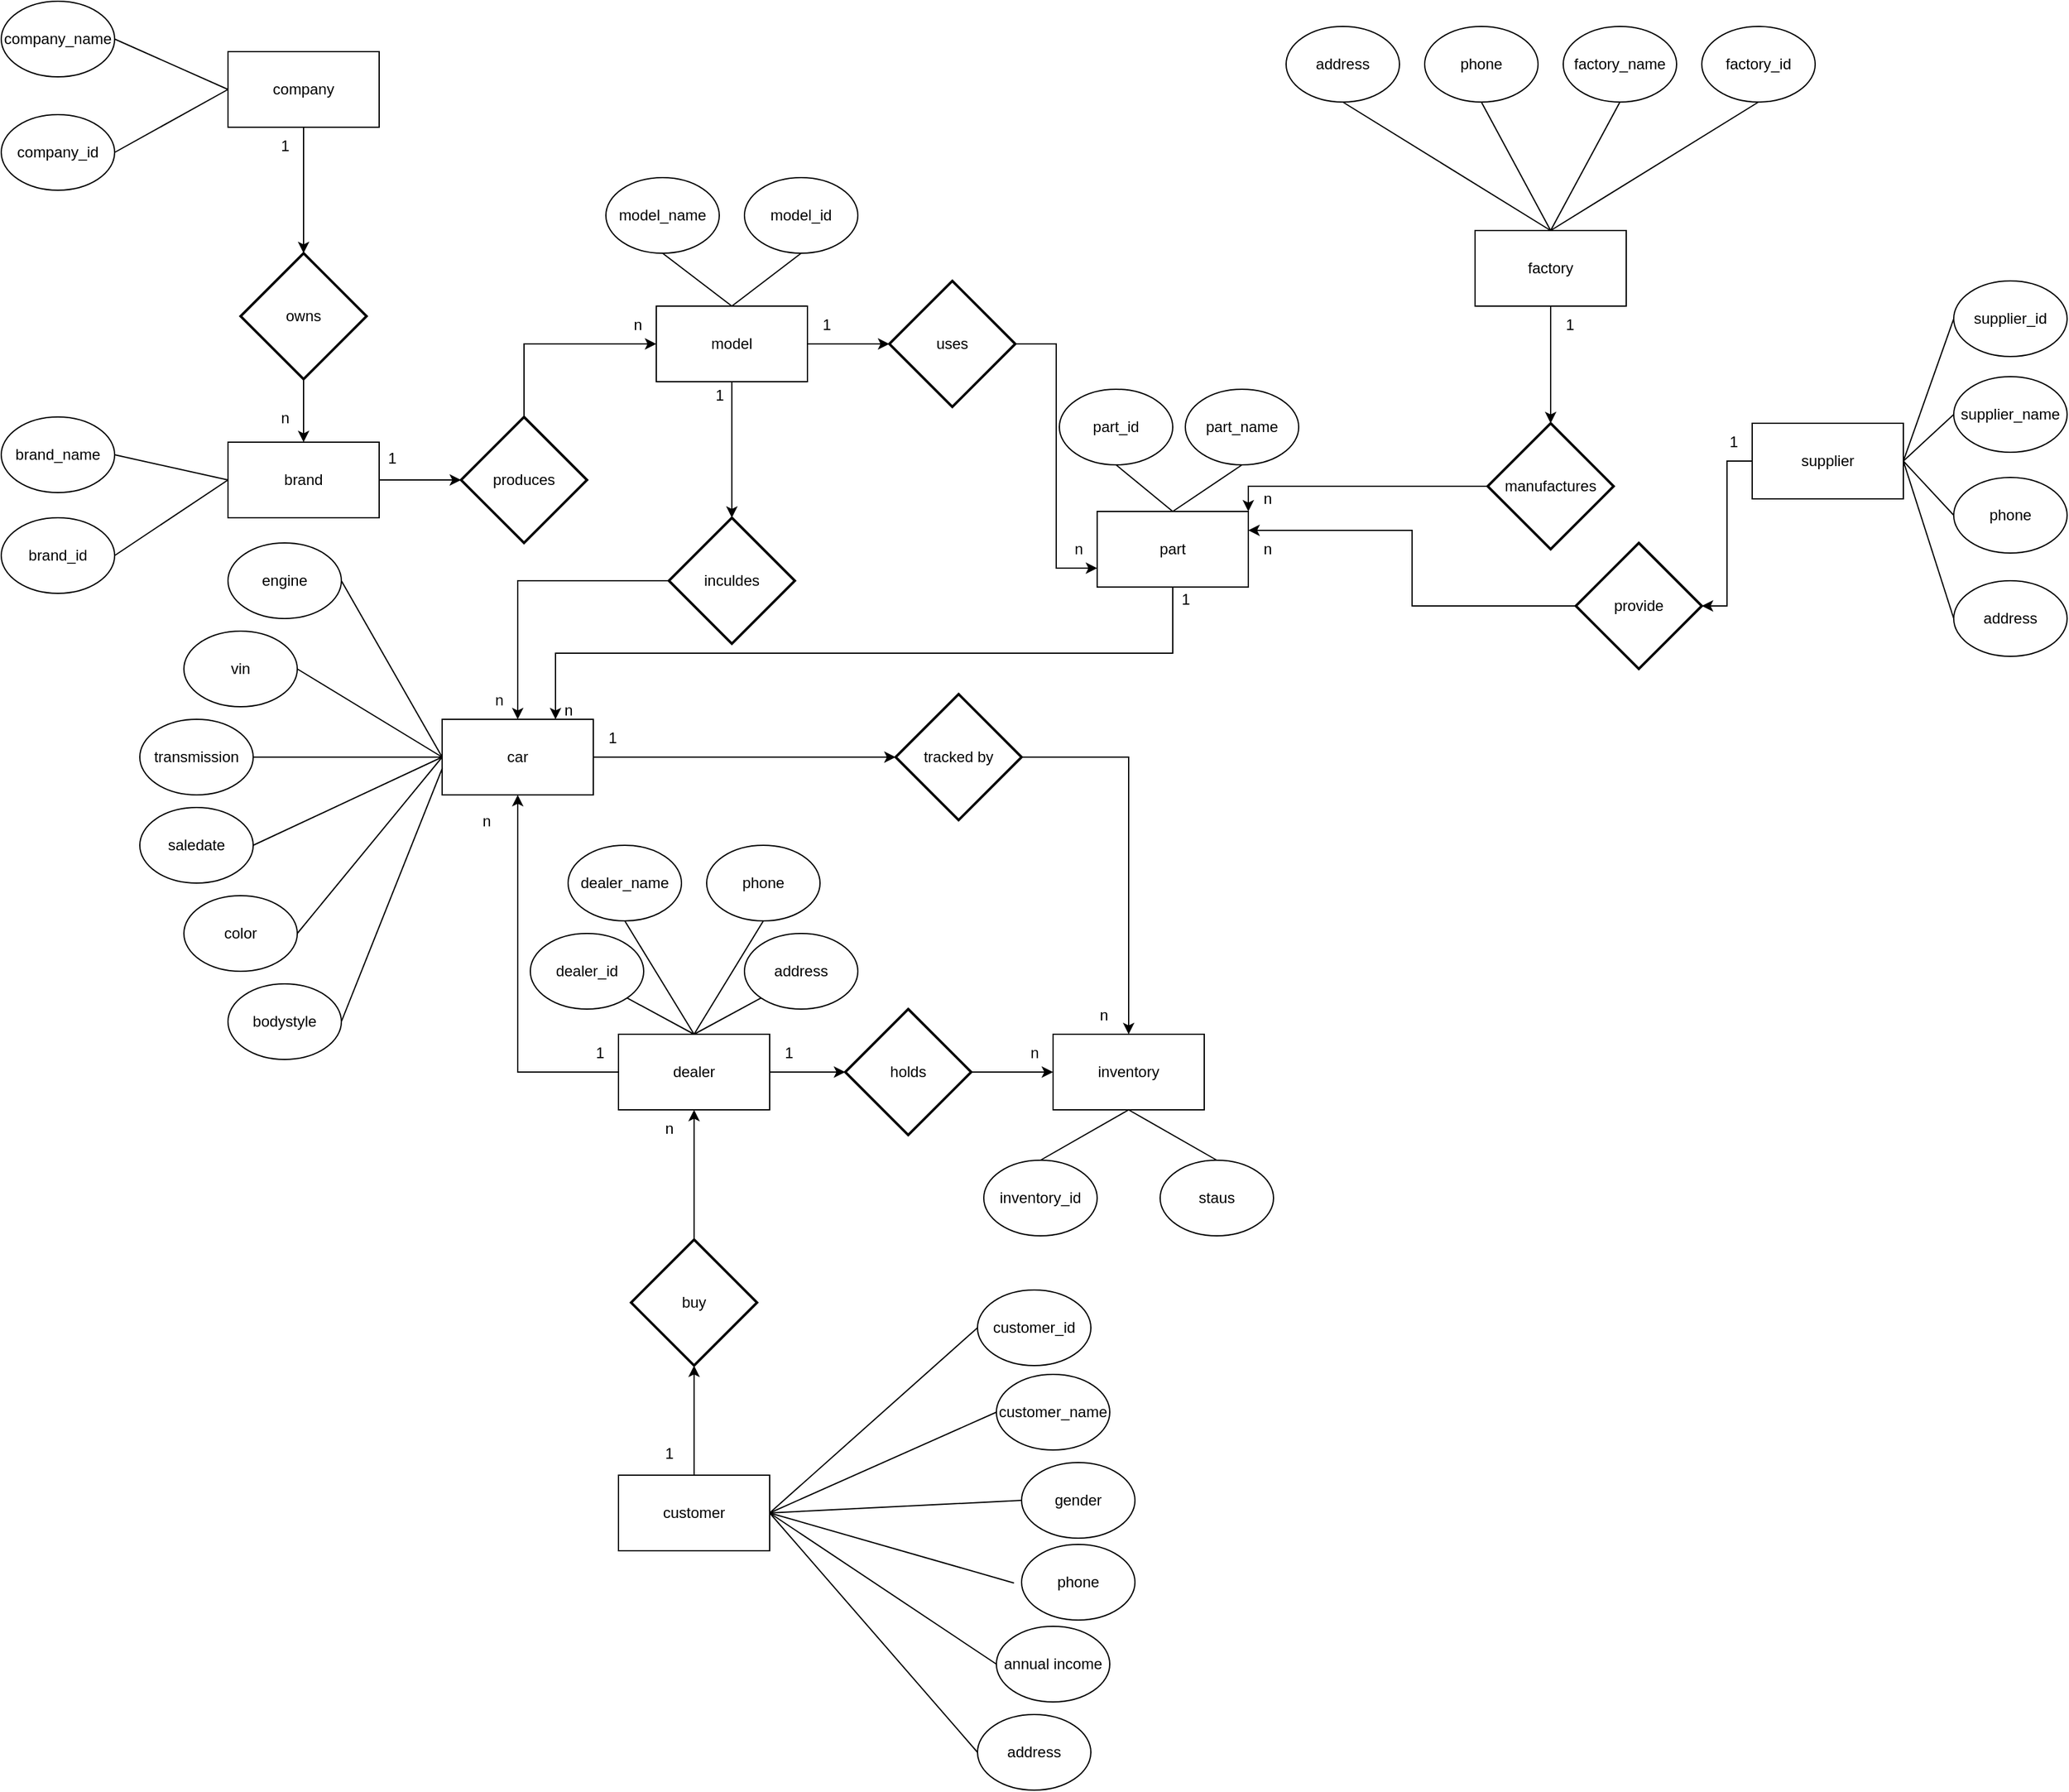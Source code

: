 <mxfile version="24.5.2" type="google">
  <diagram name="Page-1" id="b520641d-4fe3-3701-9064-5fc419738815">
    <mxGraphModel grid="1" page="1" gridSize="10" guides="1" tooltips="1" connect="1" arrows="1" fold="1" pageScale="1" pageWidth="1100" pageHeight="850" background="none" math="0" shadow="0">
      <root>
        <mxCell id="0" />
        <mxCell id="1" parent="0" />
        <mxCell id="oBsJd9AzB_OuQKjfFRD3-63" style="edgeStyle=orthogonalEdgeStyle;rounded=0;orthogonalLoop=1;jettySize=auto;html=1;entryX=0.5;entryY=0;entryDx=0;entryDy=0;entryPerimeter=0;" edge="1" parent="1" source="oBsJd9AzB_OuQKjfFRD3-1" target="7NJKCY6kIn2OiJFslvBq-1">
          <mxGeometry relative="1" as="geometry">
            <mxPoint x="-590" y="190" as="targetPoint" />
          </mxGeometry>
        </mxCell>
        <mxCell id="oBsJd9AzB_OuQKjfFRD3-1" value="company" style="rounded=0;whiteSpace=wrap;html=1;" vertex="1" parent="1">
          <mxGeometry x="-650" y="30" width="120" height="60" as="geometry" />
        </mxCell>
        <mxCell id="oBsJd9AzB_OuQKjfFRD3-2" value="company_id" style="ellipse;whiteSpace=wrap;html=1;" vertex="1" parent="1">
          <mxGeometry x="-830" y="80" width="90" height="60" as="geometry" />
        </mxCell>
        <mxCell id="oBsJd9AzB_OuQKjfFRD3-4" value="company_name" style="ellipse;whiteSpace=wrap;html=1;" vertex="1" parent="1">
          <mxGeometry x="-830" y="-10" width="90" height="60" as="geometry" />
        </mxCell>
        <mxCell id="oBsJd9AzB_OuQKjfFRD3-6" value="" style="endArrow=none;html=1;rounded=0;entryX=1;entryY=0.5;entryDx=0;entryDy=0;" edge="1" parent="1" target="oBsJd9AzB_OuQKjfFRD3-2">
          <mxGeometry width="50" height="50" relative="1" as="geometry">
            <mxPoint x="-650" y="60" as="sourcePoint" />
            <mxPoint x="-670" y="20" as="targetPoint" />
          </mxGeometry>
        </mxCell>
        <mxCell id="oBsJd9AzB_OuQKjfFRD3-7" value="" style="endArrow=none;html=1;rounded=0;entryX=1;entryY=0.5;entryDx=0;entryDy=0;exitX=0;exitY=0.5;exitDx=0;exitDy=0;" edge="1" parent="1" source="oBsJd9AzB_OuQKjfFRD3-1" target="oBsJd9AzB_OuQKjfFRD3-4">
          <mxGeometry width="50" height="50" relative="1" as="geometry">
            <mxPoint x="-458" y="110" as="sourcePoint" />
            <mxPoint x="-485" y="21" as="targetPoint" />
          </mxGeometry>
        </mxCell>
        <mxCell id="7NJKCY6kIn2OiJFslvBq-34" style="edgeStyle=orthogonalEdgeStyle;rounded=0;orthogonalLoop=1;jettySize=auto;html=1;exitX=1;exitY=0.5;exitDx=0;exitDy=0;entryX=0;entryY=0.5;entryDx=0;entryDy=0;entryPerimeter=0;" edge="1" parent="1" source="oBsJd9AzB_OuQKjfFRD3-9" target="7NJKCY6kIn2OiJFslvBq-35">
          <mxGeometry relative="1" as="geometry">
            <mxPoint x="50.0" y="750" as="targetPoint" />
          </mxGeometry>
        </mxCell>
        <mxCell id="oBsJd9AzB_OuQKjfFRD3-9" value="car" style="rounded=0;whiteSpace=wrap;html=1;direction=east;" vertex="1" parent="1">
          <mxGeometry x="-480" y="560" width="120" height="60" as="geometry" />
        </mxCell>
        <mxCell id="Tmyp8Nk4qEfkNhi8b8bb-10" style="edgeStyle=orthogonalEdgeStyle;rounded=0;orthogonalLoop=1;jettySize=auto;html=1;entryX=1;entryY=0.5;entryDx=0;entryDy=0;entryPerimeter=0;" edge="1" parent="1" source="oBsJd9AzB_OuQKjfFRD3-10" target="Tmyp8Nk4qEfkNhi8b8bb-17">
          <mxGeometry relative="1" as="geometry" />
        </mxCell>
        <mxCell id="oBsJd9AzB_OuQKjfFRD3-10" value="supplier" style="rounded=0;whiteSpace=wrap;html=1;" vertex="1" parent="1">
          <mxGeometry x="560" y="325" width="120" height="60" as="geometry" />
        </mxCell>
        <mxCell id="oBsJd9AzB_OuQKjfFRD3-12" value="inventory" style="rounded=0;whiteSpace=wrap;html=1;" vertex="1" parent="1">
          <mxGeometry x="5" y="810" width="120" height="60" as="geometry" />
        </mxCell>
        <mxCell id="oBsJd9AzB_OuQKjfFRD3-13" value="customer" style="rounded=0;whiteSpace=wrap;html=1;" vertex="1" parent="1">
          <mxGeometry x="-340" y="1160" width="120" height="60" as="geometry" />
        </mxCell>
        <mxCell id="oBsJd9AzB_OuQKjfFRD3-14" value="model" style="rounded=0;whiteSpace=wrap;html=1;" vertex="1" parent="1">
          <mxGeometry x="-310" y="232" width="120" height="60" as="geometry" />
        </mxCell>
        <mxCell id="Tmyp8Nk4qEfkNhi8b8bb-6" style="edgeStyle=orthogonalEdgeStyle;rounded=0;orthogonalLoop=1;jettySize=auto;html=1;exitX=0.5;exitY=1;exitDx=0;exitDy=0;entryX=0.5;entryY=0;entryDx=0;entryDy=0;entryPerimeter=0;" edge="1" parent="1" source="oBsJd9AzB_OuQKjfFRD3-15" target="Tmyp8Nk4qEfkNhi8b8bb-18">
          <mxGeometry relative="1" as="geometry">
            <mxPoint x="230" y="390" as="targetPoint" />
          </mxGeometry>
        </mxCell>
        <mxCell id="oBsJd9AzB_OuQKjfFRD3-15" value="factory" style="rounded=0;whiteSpace=wrap;html=1;" vertex="1" parent="1">
          <mxGeometry x="340" y="172" width="120" height="60" as="geometry" />
        </mxCell>
        <mxCell id="oBsJd9AzB_OuQKjfFRD3-94" style="edgeStyle=orthogonalEdgeStyle;rounded=0;orthogonalLoop=1;jettySize=auto;html=1;exitX=0.5;exitY=1;exitDx=0;exitDy=0;entryX=0.75;entryY=0;entryDx=0;entryDy=0;" edge="1" parent="1" source="oBsJd9AzB_OuQKjfFRD3-16" target="oBsJd9AzB_OuQKjfFRD3-9">
          <mxGeometry relative="1" as="geometry" />
        </mxCell>
        <mxCell id="oBsJd9AzB_OuQKjfFRD3-16" value="part" style="rounded=0;whiteSpace=wrap;html=1;" vertex="1" parent="1">
          <mxGeometry x="40" y="395" width="120" height="60" as="geometry" />
        </mxCell>
        <mxCell id="oBsJd9AzB_OuQKjfFRD3-89" style="edgeStyle=orthogonalEdgeStyle;rounded=0;orthogonalLoop=1;jettySize=auto;html=1;exitX=0;exitY=0.5;exitDx=0;exitDy=0;entryX=0.5;entryY=1;entryDx=0;entryDy=0;" edge="1" parent="1" source="oBsJd9AzB_OuQKjfFRD3-17" target="oBsJd9AzB_OuQKjfFRD3-9">
          <mxGeometry relative="1" as="geometry">
            <mxPoint x="-480" y="800" as="targetPoint" />
          </mxGeometry>
        </mxCell>
        <mxCell id="oBsJd9AzB_OuQKjfFRD3-17" value="dealer" style="rounded=0;whiteSpace=wrap;html=1;" vertex="1" parent="1">
          <mxGeometry x="-340" y="810" width="120" height="60" as="geometry" />
        </mxCell>
        <mxCell id="oBsJd9AzB_OuQKjfFRD3-66" style="edgeStyle=orthogonalEdgeStyle;rounded=0;orthogonalLoop=1;jettySize=auto;html=1;exitX=1;exitY=0.5;exitDx=0;exitDy=0;entryX=0;entryY=0.5;entryDx=0;entryDy=0;entryPerimeter=0;" edge="1" parent="1" source="oBsJd9AzB_OuQKjfFRD3-18" target="7NJKCY6kIn2OiJFslvBq-3">
          <mxGeometry relative="1" as="geometry" />
        </mxCell>
        <mxCell id="oBsJd9AzB_OuQKjfFRD3-18" value="brand" style="rounded=0;whiteSpace=wrap;html=1;" vertex="1" parent="1">
          <mxGeometry x="-650" y="340" width="120" height="60" as="geometry" />
        </mxCell>
        <mxCell id="oBsJd9AzB_OuQKjfFRD3-20" value="brand_name" style="ellipse;whiteSpace=wrap;html=1;" vertex="1" parent="1">
          <mxGeometry x="-830" y="320" width="90" height="60" as="geometry" />
        </mxCell>
        <mxCell id="oBsJd9AzB_OuQKjfFRD3-21" value="brand_id" style="ellipse;whiteSpace=wrap;html=1;" vertex="1" parent="1">
          <mxGeometry x="-830" y="400" width="90" height="60" as="geometry" />
        </mxCell>
        <mxCell id="oBsJd9AzB_OuQKjfFRD3-22" value="" style="endArrow=none;html=1;rounded=0;entryX=1;entryY=0.5;entryDx=0;entryDy=0;exitX=0;exitY=0.5;exitDx=0;exitDy=0;" edge="1" parent="1" source="oBsJd9AzB_OuQKjfFRD3-18" target="oBsJd9AzB_OuQKjfFRD3-21">
          <mxGeometry width="50" height="50" relative="1" as="geometry">
            <mxPoint x="-705.5" y="390" as="sourcePoint" />
            <mxPoint x="-705.5" y="340" as="targetPoint" />
          </mxGeometry>
        </mxCell>
        <mxCell id="oBsJd9AzB_OuQKjfFRD3-24" value="" style="endArrow=none;html=1;rounded=0;exitX=0;exitY=0.5;exitDx=0;exitDy=0;entryX=1;entryY=0.5;entryDx=0;entryDy=0;" edge="1" parent="1" source="oBsJd9AzB_OuQKjfFRD3-18" target="oBsJd9AzB_OuQKjfFRD3-20">
          <mxGeometry width="50" height="50" relative="1" as="geometry">
            <mxPoint x="-590.5" y="340" as="sourcePoint" />
            <mxPoint x="-570" y="300" as="targetPoint" />
          </mxGeometry>
        </mxCell>
        <mxCell id="oBsJd9AzB_OuQKjfFRD3-25" value="model_id" style="ellipse;whiteSpace=wrap;html=1;" vertex="1" parent="1">
          <mxGeometry x="-240" y="130" width="90" height="60" as="geometry" />
        </mxCell>
        <mxCell id="oBsJd9AzB_OuQKjfFRD3-26" value="model_name" style="ellipse;whiteSpace=wrap;html=1;" vertex="1" parent="1">
          <mxGeometry x="-350" y="130" width="90" height="60" as="geometry" />
        </mxCell>
        <mxCell id="oBsJd9AzB_OuQKjfFRD3-27" value="" style="endArrow=none;html=1;rounded=0;entryX=0.5;entryY=1;entryDx=0;entryDy=0;exitX=0.5;exitY=0;exitDx=0;exitDy=0;" edge="1" parent="1" source="oBsJd9AzB_OuQKjfFRD3-14" target="oBsJd9AzB_OuQKjfFRD3-25">
          <mxGeometry width="50" height="50" relative="1" as="geometry">
            <mxPoint x="-255" y="282" as="sourcePoint" />
            <mxPoint x="-310" y="212" as="targetPoint" />
          </mxGeometry>
        </mxCell>
        <mxCell id="oBsJd9AzB_OuQKjfFRD3-29" value="" style="endArrow=none;html=1;rounded=0;entryX=0.5;entryY=1;entryDx=0;entryDy=0;exitX=0.5;exitY=0;exitDx=0;exitDy=0;" edge="1" parent="1" source="oBsJd9AzB_OuQKjfFRD3-14" target="oBsJd9AzB_OuQKjfFRD3-26">
          <mxGeometry width="50" height="50" relative="1" as="geometry">
            <mxPoint x="-360" y="192" as="sourcePoint" />
            <mxPoint x="-415" y="122" as="targetPoint" />
          </mxGeometry>
        </mxCell>
        <mxCell id="oBsJd9AzB_OuQKjfFRD3-30" value="vin" style="ellipse;whiteSpace=wrap;html=1;" vertex="1" parent="1">
          <mxGeometry x="-685" y="490" width="90" height="60" as="geometry" />
        </mxCell>
        <mxCell id="oBsJd9AzB_OuQKjfFRD3-31" value="color" style="ellipse;whiteSpace=wrap;html=1;" vertex="1" parent="1">
          <mxGeometry x="-685" y="700" width="90" height="60" as="geometry" />
        </mxCell>
        <mxCell id="oBsJd9AzB_OuQKjfFRD3-32" value="transmission" style="ellipse;whiteSpace=wrap;html=1;" vertex="1" parent="1">
          <mxGeometry x="-720" y="560" width="90" height="60" as="geometry" />
        </mxCell>
        <mxCell id="oBsJd9AzB_OuQKjfFRD3-33" value="engine" style="ellipse;whiteSpace=wrap;html=1;" vertex="1" parent="1">
          <mxGeometry x="-650" y="420" width="90" height="60" as="geometry" />
        </mxCell>
        <mxCell id="oBsJd9AzB_OuQKjfFRD3-34" value="bodystyle" style="ellipse;whiteSpace=wrap;html=1;" vertex="1" parent="1">
          <mxGeometry x="-650" y="770" width="90" height="60" as="geometry" />
        </mxCell>
        <mxCell id="oBsJd9AzB_OuQKjfFRD3-36" value="saledate" style="ellipse;whiteSpace=wrap;html=1;" vertex="1" parent="1">
          <mxGeometry x="-720" y="630" width="90" height="60" as="geometry" />
        </mxCell>
        <mxCell id="oBsJd9AzB_OuQKjfFRD3-37" value="dealer_name" style="ellipse;whiteSpace=wrap;html=1;" vertex="1" parent="1">
          <mxGeometry x="-380" y="660" width="90" height="60" as="geometry" />
        </mxCell>
        <mxCell id="oBsJd9AzB_OuQKjfFRD3-38" value="dealer_id" style="ellipse;whiteSpace=wrap;html=1;" vertex="1" parent="1">
          <mxGeometry x="-410" y="730" width="90" height="60" as="geometry" />
        </mxCell>
        <mxCell id="oBsJd9AzB_OuQKjfFRD3-39" value="address" style="ellipse;whiteSpace=wrap;html=1;" vertex="1" parent="1">
          <mxGeometry x="-240" y="730" width="90" height="60" as="geometry" />
        </mxCell>
        <mxCell id="oBsJd9AzB_OuQKjfFRD3-40" value="phone" style="ellipse;whiteSpace=wrap;html=1;" vertex="1" parent="1">
          <mxGeometry x="-270" y="660" width="90" height="60" as="geometry" />
        </mxCell>
        <mxCell id="oBsJd9AzB_OuQKjfFRD3-41" value="customer_name" style="ellipse;whiteSpace=wrap;html=1;" vertex="1" parent="1">
          <mxGeometry x="-40" y="1080" width="90" height="60" as="geometry" />
        </mxCell>
        <mxCell id="oBsJd9AzB_OuQKjfFRD3-42" value="&lt;span style=&quot;text-align: left;&quot;&gt;annual income&lt;/span&gt;" style="ellipse;whiteSpace=wrap;html=1;" vertex="1" parent="1">
          <mxGeometry x="-40" y="1280" width="90" height="60" as="geometry" />
        </mxCell>
        <mxCell id="oBsJd9AzB_OuQKjfFRD3-43" value="customer_id" style="ellipse;whiteSpace=wrap;html=1;" vertex="1" parent="1">
          <mxGeometry x="-55" y="1013" width="90" height="60" as="geometry" />
        </mxCell>
        <mxCell id="oBsJd9AzB_OuQKjfFRD3-46" value="gender" style="ellipse;whiteSpace=wrap;html=1;" vertex="1" parent="1">
          <mxGeometry x="-20" y="1150" width="90" height="60" as="geometry" />
        </mxCell>
        <mxCell id="oBsJd9AzB_OuQKjfFRD3-47" value="address" style="ellipse;whiteSpace=wrap;html=1;" vertex="1" parent="1">
          <mxGeometry x="-55" y="1350" width="90" height="60" as="geometry" />
        </mxCell>
        <mxCell id="oBsJd9AzB_OuQKjfFRD3-48" value="phone" style="ellipse;whiteSpace=wrap;html=1;" vertex="1" parent="1">
          <mxGeometry x="-20" y="1215" width="90" height="60" as="geometry" />
        </mxCell>
        <mxCell id="oBsJd9AzB_OuQKjfFRD3-50" value="supplier_id" style="ellipse;whiteSpace=wrap;html=1;" vertex="1" parent="1">
          <mxGeometry x="720" y="212" width="90" height="60" as="geometry" />
        </mxCell>
        <mxCell id="oBsJd9AzB_OuQKjfFRD3-51" value="supplier_name" style="ellipse;whiteSpace=wrap;html=1;" vertex="1" parent="1">
          <mxGeometry x="720" y="288" width="90" height="60" as="geometry" />
        </mxCell>
        <mxCell id="oBsJd9AzB_OuQKjfFRD3-52" value="address" style="ellipse;whiteSpace=wrap;html=1;" vertex="1" parent="1">
          <mxGeometry x="720" y="450" width="90" height="60" as="geometry" />
        </mxCell>
        <mxCell id="oBsJd9AzB_OuQKjfFRD3-53" value="phone" style="ellipse;whiteSpace=wrap;html=1;" vertex="1" parent="1">
          <mxGeometry x="720" y="368" width="90" height="60" as="geometry" />
        </mxCell>
        <mxCell id="oBsJd9AzB_OuQKjfFRD3-54" value="part_id" style="ellipse;whiteSpace=wrap;html=1;" vertex="1" parent="1">
          <mxGeometry x="10" y="298" width="90" height="60" as="geometry" />
        </mxCell>
        <mxCell id="oBsJd9AzB_OuQKjfFRD3-55" value="part_name" style="ellipse;whiteSpace=wrap;html=1;" vertex="1" parent="1">
          <mxGeometry x="110" y="298" width="90" height="60" as="geometry" />
        </mxCell>
        <mxCell id="oBsJd9AzB_OuQKjfFRD3-56" value="factory_id" style="ellipse;whiteSpace=wrap;html=1;" vertex="1" parent="1">
          <mxGeometry x="520" y="10" width="90" height="60" as="geometry" />
        </mxCell>
        <mxCell id="oBsJd9AzB_OuQKjfFRD3-57" value="factory_name" style="ellipse;whiteSpace=wrap;html=1;" vertex="1" parent="1">
          <mxGeometry x="410" y="10" width="90" height="60" as="geometry" />
        </mxCell>
        <mxCell id="oBsJd9AzB_OuQKjfFRD3-58" value="address" style="ellipse;whiteSpace=wrap;html=1;" vertex="1" parent="1">
          <mxGeometry x="190" y="10" width="90" height="60" as="geometry" />
        </mxCell>
        <mxCell id="oBsJd9AzB_OuQKjfFRD3-59" value="phone" style="ellipse;whiteSpace=wrap;html=1;" vertex="1" parent="1">
          <mxGeometry x="300" y="10" width="90" height="60" as="geometry" />
        </mxCell>
        <mxCell id="oBsJd9AzB_OuQKjfFRD3-60" value="inventory_id" style="ellipse;whiteSpace=wrap;html=1;" vertex="1" parent="1">
          <mxGeometry x="-50" y="910" width="90" height="60" as="geometry" />
        </mxCell>
        <mxCell id="oBsJd9AzB_OuQKjfFRD3-61" value="staus" style="ellipse;whiteSpace=wrap;html=1;" vertex="1" parent="1">
          <mxGeometry x="90" y="910" width="90" height="60" as="geometry" />
        </mxCell>
        <mxCell id="oBsJd9AzB_OuQKjfFRD3-64" value="1" style="text;html=1;align=center;verticalAlign=middle;resizable=0;points=[];autosize=1;strokeColor=none;fillColor=none;" vertex="1" parent="1">
          <mxGeometry x="-620" y="90" width="30" height="30" as="geometry" />
        </mxCell>
        <mxCell id="oBsJd9AzB_OuQKjfFRD3-65" value="n" style="text;html=1;align=center;verticalAlign=middle;resizable=0;points=[];autosize=1;strokeColor=none;fillColor=none;" vertex="1" parent="1">
          <mxGeometry x="-620" y="306" width="30" height="30" as="geometry" />
        </mxCell>
        <mxCell id="oBsJd9AzB_OuQKjfFRD3-67" value="1" style="text;html=1;align=center;verticalAlign=middle;resizable=0;points=[];autosize=1;strokeColor=none;fillColor=none;" vertex="1" parent="1">
          <mxGeometry x="-535" y="338" width="30" height="30" as="geometry" />
        </mxCell>
        <mxCell id="oBsJd9AzB_OuQKjfFRD3-68" value="n" style="text;html=1;align=center;verticalAlign=middle;resizable=0;points=[];autosize=1;strokeColor=none;fillColor=none;" vertex="1" parent="1">
          <mxGeometry x="-340" y="232" width="30" height="30" as="geometry" />
        </mxCell>
        <mxCell id="oBsJd9AzB_OuQKjfFRD3-71" value="" style="endArrow=none;html=1;rounded=0;entryX=0;entryY=0.5;entryDx=0;entryDy=0;exitX=1;exitY=0.5;exitDx=0;exitDy=0;" edge="1" parent="1" source="oBsJd9AzB_OuQKjfFRD3-33" target="oBsJd9AzB_OuQKjfFRD3-9">
          <mxGeometry width="50" height="50" relative="1" as="geometry">
            <mxPoint x="-405" y="300" as="sourcePoint" />
            <mxPoint x="-470" y="258" as="targetPoint" />
          </mxGeometry>
        </mxCell>
        <mxCell id="oBsJd9AzB_OuQKjfFRD3-73" value="" style="endArrow=none;html=1;rounded=0;entryX=0;entryY=0.5;entryDx=0;entryDy=0;exitX=1;exitY=0.5;exitDx=0;exitDy=0;" edge="1" parent="1" source="oBsJd9AzB_OuQKjfFRD3-30" target="oBsJd9AzB_OuQKjfFRD3-9">
          <mxGeometry width="50" height="50" relative="1" as="geometry">
            <mxPoint x="-505" y="460" as="sourcePoint" />
            <mxPoint x="-470" y="600" as="targetPoint" />
          </mxGeometry>
        </mxCell>
        <mxCell id="oBsJd9AzB_OuQKjfFRD3-74" value="" style="endArrow=none;html=1;rounded=0;entryX=0;entryY=0.5;entryDx=0;entryDy=0;exitX=1;exitY=0.5;exitDx=0;exitDy=0;" edge="1" parent="1" source="oBsJd9AzB_OuQKjfFRD3-31" target="oBsJd9AzB_OuQKjfFRD3-9">
          <mxGeometry width="50" height="50" relative="1" as="geometry">
            <mxPoint x="-495" y="620" as="sourcePoint" />
            <mxPoint x="-470" y="600" as="targetPoint" />
          </mxGeometry>
        </mxCell>
        <mxCell id="oBsJd9AzB_OuQKjfFRD3-75" value="" style="endArrow=none;html=1;rounded=0;exitX=1;exitY=0.5;exitDx=0;exitDy=0;entryX=0;entryY=0.5;entryDx=0;entryDy=0;" edge="1" parent="1" source="oBsJd9AzB_OuQKjfFRD3-36" target="oBsJd9AzB_OuQKjfFRD3-9">
          <mxGeometry width="50" height="50" relative="1" as="geometry">
            <mxPoint x="-515" y="660" as="sourcePoint" />
            <mxPoint x="-505" y="620" as="targetPoint" />
          </mxGeometry>
        </mxCell>
        <mxCell id="oBsJd9AzB_OuQKjfFRD3-76" value="" style="endArrow=none;html=1;rounded=0;entryX=0;entryY=0.5;entryDx=0;entryDy=0;exitX=1;exitY=0.5;exitDx=0;exitDy=0;" edge="1" parent="1" source="oBsJd9AzB_OuQKjfFRD3-32" target="oBsJd9AzB_OuQKjfFRD3-9">
          <mxGeometry width="50" height="50" relative="1" as="geometry">
            <mxPoint x="-530" y="585" as="sourcePoint" />
            <mxPoint x="-480" y="655" as="targetPoint" />
          </mxGeometry>
        </mxCell>
        <mxCell id="oBsJd9AzB_OuQKjfFRD3-77" value="" style="endArrow=none;html=1;rounded=0;entryX=1;entryY=0.5;entryDx=0;entryDy=0;exitX=0.002;exitY=0.643;exitDx=0;exitDy=0;exitPerimeter=0;" edge="1" parent="1" source="oBsJd9AzB_OuQKjfFRD3-9" target="oBsJd9AzB_OuQKjfFRD3-34">
          <mxGeometry width="50" height="50" relative="1" as="geometry">
            <mxPoint x="-475" y="650" as="sourcePoint" />
            <mxPoint x="-395" y="790" as="targetPoint" />
          </mxGeometry>
        </mxCell>
        <mxCell id="oBsJd9AzB_OuQKjfFRD3-82" value="" style="endArrow=none;html=1;rounded=0;entryX=0.5;entryY=0;entryDx=0;entryDy=0;exitX=0.5;exitY=1;exitDx=0;exitDy=0;" edge="1" parent="1" source="oBsJd9AzB_OuQKjfFRD3-37" target="oBsJd9AzB_OuQKjfFRD3-17">
          <mxGeometry width="50" height="50" relative="1" as="geometry">
            <mxPoint x="-330" y="872" as="sourcePoint" />
            <mxPoint x="-265" y="830" as="targetPoint" />
          </mxGeometry>
        </mxCell>
        <mxCell id="oBsJd9AzB_OuQKjfFRD3-83" value="" style="endArrow=none;html=1;rounded=0;entryX=0.5;entryY=0;entryDx=0;entryDy=0;exitX=1;exitY=1;exitDx=0;exitDy=0;" edge="1" parent="1" source="oBsJd9AzB_OuQKjfFRD3-38" target="oBsJd9AzB_OuQKjfFRD3-17">
          <mxGeometry width="50" height="50" relative="1" as="geometry">
            <mxPoint x="-415" y="890" as="sourcePoint" />
            <mxPoint x="-260" y="840" as="targetPoint" />
          </mxGeometry>
        </mxCell>
        <mxCell id="oBsJd9AzB_OuQKjfFRD3-84" value="" style="endArrow=none;html=1;rounded=0;exitX=0.5;exitY=1;exitDx=0;exitDy=0;entryX=0.5;entryY=0;entryDx=0;entryDy=0;" edge="1" parent="1" source="oBsJd9AzB_OuQKjfFRD3-40" target="oBsJd9AzB_OuQKjfFRD3-17">
          <mxGeometry width="50" height="50" relative="1" as="geometry">
            <mxPoint x="-405" y="900" as="sourcePoint" />
            <mxPoint x="-270" y="830" as="targetPoint" />
          </mxGeometry>
        </mxCell>
        <mxCell id="oBsJd9AzB_OuQKjfFRD3-85" value="" style="endArrow=none;html=1;rounded=0;entryX=0.5;entryY=0;entryDx=0;entryDy=0;exitX=0;exitY=1;exitDx=0;exitDy=0;" edge="1" parent="1" source="oBsJd9AzB_OuQKjfFRD3-39" target="oBsJd9AzB_OuQKjfFRD3-17">
          <mxGeometry width="50" height="50" relative="1" as="geometry">
            <mxPoint x="-395" y="910" as="sourcePoint" />
            <mxPoint x="-240" y="860" as="targetPoint" />
          </mxGeometry>
        </mxCell>
        <mxCell id="oBsJd9AzB_OuQKjfFRD3-90" value="n" style="text;html=1;align=center;verticalAlign=middle;resizable=0;points=[];autosize=1;strokeColor=none;fillColor=none;" vertex="1" parent="1">
          <mxGeometry x="-460" y="626" width="30" height="30" as="geometry" />
        </mxCell>
        <mxCell id="oBsJd9AzB_OuQKjfFRD3-91" value="1" style="text;html=1;align=center;verticalAlign=middle;resizable=0;points=[];autosize=1;strokeColor=none;fillColor=none;" vertex="1" parent="1">
          <mxGeometry x="-370" y="810" width="30" height="30" as="geometry" />
        </mxCell>
        <mxCell id="oBsJd9AzB_OuQKjfFRD3-92" value="" style="endArrow=none;html=1;rounded=0;entryX=0.5;entryY=1;entryDx=0;entryDy=0;exitX=0.5;exitY=0;exitDx=0;exitDy=0;" edge="1" parent="1" source="oBsJd9AzB_OuQKjfFRD3-16" target="oBsJd9AzB_OuQKjfFRD3-54">
          <mxGeometry width="50" height="50" relative="1" as="geometry">
            <mxPoint x="-200" y="408" as="sourcePoint" />
            <mxPoint x="-135" y="366" as="targetPoint" />
          </mxGeometry>
        </mxCell>
        <mxCell id="oBsJd9AzB_OuQKjfFRD3-93" value="" style="endArrow=none;html=1;rounded=0;exitX=0.5;exitY=0;exitDx=0;exitDy=0;entryX=0.5;entryY=1;entryDx=0;entryDy=0;" edge="1" parent="1" source="oBsJd9AzB_OuQKjfFRD3-16" target="oBsJd9AzB_OuQKjfFRD3-55">
          <mxGeometry width="50" height="50" relative="1" as="geometry">
            <mxPoint x="210" y="397" as="sourcePoint" />
            <mxPoint x="160" y="359" as="targetPoint" />
          </mxGeometry>
        </mxCell>
        <mxCell id="oBsJd9AzB_OuQKjfFRD3-95" value="1" style="text;html=1;align=center;verticalAlign=middle;resizable=0;points=[];autosize=1;strokeColor=none;fillColor=none;" vertex="1" parent="1">
          <mxGeometry x="95" y="450" width="30" height="30" as="geometry" />
        </mxCell>
        <mxCell id="oBsJd9AzB_OuQKjfFRD3-96" value="n" style="text;html=1;align=center;verticalAlign=middle;resizable=0;points=[];autosize=1;strokeColor=none;fillColor=none;" vertex="1" parent="1">
          <mxGeometry x="-395" y="538" width="30" height="30" as="geometry" />
        </mxCell>
        <mxCell id="7NJKCY6kIn2OiJFslvBq-2" style="edgeStyle=orthogonalEdgeStyle;rounded=0;orthogonalLoop=1;jettySize=auto;html=1;entryX=0.5;entryY=0;entryDx=0;entryDy=0;" edge="1" parent="1" source="7NJKCY6kIn2OiJFslvBq-1" target="oBsJd9AzB_OuQKjfFRD3-18">
          <mxGeometry relative="1" as="geometry" />
        </mxCell>
        <mxCell id="7NJKCY6kIn2OiJFslvBq-1" value="owns" style="strokeWidth=2;html=1;shape=mxgraph.flowchart.decision;whiteSpace=wrap;" vertex="1" parent="1">
          <mxGeometry x="-640" y="190" width="100" height="100" as="geometry" />
        </mxCell>
        <mxCell id="7NJKCY6kIn2OiJFslvBq-4" style="edgeStyle=orthogonalEdgeStyle;rounded=0;orthogonalLoop=1;jettySize=auto;html=1;exitX=0.5;exitY=0;exitDx=0;exitDy=0;exitPerimeter=0;entryX=0;entryY=0.5;entryDx=0;entryDy=0;" edge="1" parent="1" source="7NJKCY6kIn2OiJFslvBq-3" target="oBsJd9AzB_OuQKjfFRD3-14">
          <mxGeometry relative="1" as="geometry" />
        </mxCell>
        <mxCell id="7NJKCY6kIn2OiJFslvBq-3" value="produces" style="strokeWidth=2;html=1;shape=mxgraph.flowchart.decision;whiteSpace=wrap;" vertex="1" parent="1">
          <mxGeometry x="-465" y="320" width="100" height="100" as="geometry" />
        </mxCell>
        <mxCell id="7NJKCY6kIn2OiJFslvBq-5" value="" style="endArrow=none;html=1;rounded=0;exitX=1;exitY=0.5;exitDx=0;exitDy=0;entryX=0;entryY=0.5;entryDx=0;entryDy=0;" edge="1" parent="1" source="oBsJd9AzB_OuQKjfFRD3-13" target="oBsJd9AzB_OuQKjfFRD3-43">
          <mxGeometry width="50" height="50" relative="1" as="geometry">
            <mxPoint x="-245" y="1138" as="sourcePoint" />
            <mxPoint x="-180" y="1100" as="targetPoint" />
          </mxGeometry>
        </mxCell>
        <mxCell id="7NJKCY6kIn2OiJFslvBq-6" value="" style="endArrow=none;html=1;rounded=0;exitX=1;exitY=0.5;exitDx=0;exitDy=0;entryX=0;entryY=0.5;entryDx=0;entryDy=0;" edge="1" parent="1" source="oBsJd9AzB_OuQKjfFRD3-13" target="oBsJd9AzB_OuQKjfFRD3-41">
          <mxGeometry width="50" height="50" relative="1" as="geometry">
            <mxPoint x="-240" y="1150" as="sourcePoint" />
            <mxPoint x="-170" y="1110" as="targetPoint" />
          </mxGeometry>
        </mxCell>
        <mxCell id="7NJKCY6kIn2OiJFslvBq-7" value="" style="endArrow=none;html=1;rounded=0;exitX=1;exitY=0.5;exitDx=0;exitDy=0;entryX=0;entryY=0.5;entryDx=0;entryDy=0;" edge="1" parent="1" source="oBsJd9AzB_OuQKjfFRD3-13" target="oBsJd9AzB_OuQKjfFRD3-46">
          <mxGeometry width="50" height="50" relative="1" as="geometry">
            <mxPoint x="-230" y="1160" as="sourcePoint" />
            <mxPoint x="-160" y="1120" as="targetPoint" />
          </mxGeometry>
        </mxCell>
        <mxCell id="7NJKCY6kIn2OiJFslvBq-8" value="" style="endArrow=none;html=1;rounded=0;exitX=1;exitY=0.5;exitDx=0;exitDy=0;entryX=-0.067;entryY=0.51;entryDx=0;entryDy=0;entryPerimeter=0;" edge="1" parent="1" source="oBsJd9AzB_OuQKjfFRD3-13" target="oBsJd9AzB_OuQKjfFRD3-48">
          <mxGeometry width="50" height="50" relative="1" as="geometry">
            <mxPoint x="-220" y="1170" as="sourcePoint" />
            <mxPoint x="-150" y="1130" as="targetPoint" />
          </mxGeometry>
        </mxCell>
        <mxCell id="7NJKCY6kIn2OiJFslvBq-9" value="" style="endArrow=none;html=1;rounded=0;exitX=1;exitY=0.5;exitDx=0;exitDy=0;entryX=0;entryY=0.5;entryDx=0;entryDy=0;" edge="1" parent="1" source="oBsJd9AzB_OuQKjfFRD3-13" target="oBsJd9AzB_OuQKjfFRD3-47">
          <mxGeometry width="50" height="50" relative="1" as="geometry">
            <mxPoint x="-210" y="1180" as="sourcePoint" />
            <mxPoint x="-140" y="1140" as="targetPoint" />
          </mxGeometry>
        </mxCell>
        <mxCell id="7NJKCY6kIn2OiJFslvBq-10" value="" style="endArrow=none;html=1;rounded=0;exitX=1;exitY=0.5;exitDx=0;exitDy=0;entryX=0;entryY=0.5;entryDx=0;entryDy=0;" edge="1" parent="1" source="oBsJd9AzB_OuQKjfFRD3-13" target="oBsJd9AzB_OuQKjfFRD3-42">
          <mxGeometry width="50" height="50" relative="1" as="geometry">
            <mxPoint x="-200" y="1190" as="sourcePoint" />
            <mxPoint x="-130" y="1150" as="targetPoint" />
          </mxGeometry>
        </mxCell>
        <mxCell id="6w_sIUpqtWV1AhVw_GUz-7" style="edgeStyle=orthogonalEdgeStyle;rounded=0;orthogonalLoop=1;jettySize=auto;html=1;entryX=0.5;entryY=1;entryDx=0;entryDy=0;" edge="1" parent="1" source="7NJKCY6kIn2OiJFslvBq-12" target="oBsJd9AzB_OuQKjfFRD3-17">
          <mxGeometry relative="1" as="geometry" />
        </mxCell>
        <mxCell id="7NJKCY6kIn2OiJFslvBq-12" value="buy" style="strokeWidth=2;html=1;shape=mxgraph.flowchart.decision;whiteSpace=wrap;" vertex="1" parent="1">
          <mxGeometry x="-330" y="973" width="100" height="100" as="geometry" />
        </mxCell>
        <mxCell id="7NJKCY6kIn2OiJFslvBq-16" style="edgeStyle=orthogonalEdgeStyle;rounded=0;orthogonalLoop=1;jettySize=auto;html=1;entryX=0.5;entryY=0;entryDx=0;entryDy=0;" edge="1" parent="1" source="7NJKCY6kIn2OiJFslvBq-14" target="oBsJd9AzB_OuQKjfFRD3-9">
          <mxGeometry relative="1" as="geometry" />
        </mxCell>
        <mxCell id="7NJKCY6kIn2OiJFslvBq-14" value="inculdes" style="strokeWidth=2;html=1;shape=mxgraph.flowchart.decision;whiteSpace=wrap;" vertex="1" parent="1">
          <mxGeometry x="-300" y="400" width="100" height="100" as="geometry" />
        </mxCell>
        <mxCell id="7NJKCY6kIn2OiJFslvBq-15" style="edgeStyle=orthogonalEdgeStyle;rounded=0;orthogonalLoop=1;jettySize=auto;html=1;exitX=0.5;exitY=1;exitDx=0;exitDy=0;entryX=0.5;entryY=0;entryDx=0;entryDy=0;entryPerimeter=0;" edge="1" parent="1" source="oBsJd9AzB_OuQKjfFRD3-14" target="7NJKCY6kIn2OiJFslvBq-14">
          <mxGeometry relative="1" as="geometry" />
        </mxCell>
        <mxCell id="7NJKCY6kIn2OiJFslvBq-17" value="1" style="text;html=1;align=center;verticalAlign=middle;resizable=0;points=[];autosize=1;strokeColor=none;fillColor=none;" vertex="1" parent="1">
          <mxGeometry x="-275" y="288" width="30" height="30" as="geometry" />
        </mxCell>
        <mxCell id="7NJKCY6kIn2OiJFslvBq-18" value="n" style="text;html=1;align=center;verticalAlign=middle;resizable=0;points=[];autosize=1;strokeColor=none;fillColor=none;" vertex="1" parent="1">
          <mxGeometry x="-450" y="530" width="30" height="30" as="geometry" />
        </mxCell>
        <mxCell id="7NJKCY6kIn2OiJFslvBq-21" style="edgeStyle=orthogonalEdgeStyle;rounded=0;orthogonalLoop=1;jettySize=auto;html=1;exitX=1;exitY=0.5;exitDx=0;exitDy=0;exitPerimeter=0;entryX=0;entryY=0.75;entryDx=0;entryDy=0;" edge="1" parent="1" source="7NJKCY6kIn2OiJFslvBq-19" target="oBsJd9AzB_OuQKjfFRD3-16">
          <mxGeometry relative="1" as="geometry" />
        </mxCell>
        <mxCell id="7NJKCY6kIn2OiJFslvBq-19" value="uses" style="strokeWidth=2;html=1;shape=mxgraph.flowchart.decision;whiteSpace=wrap;" vertex="1" parent="1">
          <mxGeometry x="-125" y="212" width="100" height="100" as="geometry" />
        </mxCell>
        <mxCell id="7NJKCY6kIn2OiJFslvBq-20" style="edgeStyle=orthogonalEdgeStyle;rounded=0;orthogonalLoop=1;jettySize=auto;html=1;exitX=1;exitY=0.5;exitDx=0;exitDy=0;entryX=0;entryY=0.5;entryDx=0;entryDy=0;entryPerimeter=0;" edge="1" parent="1" source="oBsJd9AzB_OuQKjfFRD3-14" target="7NJKCY6kIn2OiJFslvBq-19">
          <mxGeometry relative="1" as="geometry" />
        </mxCell>
        <mxCell id="7NJKCY6kIn2OiJFslvBq-24" value="" style="endArrow=none;html=1;rounded=0;entryX=0.5;entryY=0;entryDx=0;entryDy=0;exitX=0.5;exitY=1;exitDx=0;exitDy=0;" edge="1" parent="1" source="oBsJd9AzB_OuQKjfFRD3-12" target="oBsJd9AzB_OuQKjfFRD3-61">
          <mxGeometry width="50" height="50" relative="1" as="geometry">
            <mxPoint x="170" y="668" as="sourcePoint" />
            <mxPoint x="90" y="869" as="targetPoint" />
          </mxGeometry>
        </mxCell>
        <mxCell id="7NJKCY6kIn2OiJFslvBq-25" value="" style="endArrow=none;html=1;rounded=0;entryX=0.5;entryY=0;entryDx=0;entryDy=0;exitX=0.5;exitY=1;exitDx=0;exitDy=0;" edge="1" parent="1" source="oBsJd9AzB_OuQKjfFRD3-12" target="oBsJd9AzB_OuQKjfFRD3-60">
          <mxGeometry width="50" height="50" relative="1" as="geometry">
            <mxPoint x="60" y="718" as="sourcePoint" />
            <mxPoint x="-25" y="919" as="targetPoint" />
          </mxGeometry>
        </mxCell>
        <mxCell id="7NJKCY6kIn2OiJFslvBq-32" style="edgeStyle=orthogonalEdgeStyle;rounded=0;orthogonalLoop=1;jettySize=auto;html=1;exitX=1;exitY=0.5;exitDx=0;exitDy=0;exitPerimeter=0;entryX=0;entryY=0.5;entryDx=0;entryDy=0;" edge="1" parent="1" source="7NJKCY6kIn2OiJFslvBq-26" target="oBsJd9AzB_OuQKjfFRD3-12">
          <mxGeometry relative="1" as="geometry" />
        </mxCell>
        <mxCell id="7NJKCY6kIn2OiJFslvBq-26" value="holds" style="strokeWidth=2;html=1;shape=mxgraph.flowchart.decision;whiteSpace=wrap;" vertex="1" parent="1">
          <mxGeometry x="-160" y="790" width="100" height="100" as="geometry" />
        </mxCell>
        <mxCell id="7NJKCY6kIn2OiJFslvBq-29" value="n" style="text;html=1;align=center;verticalAlign=middle;resizable=0;points=[];autosize=1;strokeColor=none;fillColor=none;" vertex="1" parent="1">
          <mxGeometry x="-25" y="810" width="30" height="30" as="geometry" />
        </mxCell>
        <mxCell id="7NJKCY6kIn2OiJFslvBq-30" value="1" style="text;html=1;align=center;verticalAlign=middle;resizable=0;points=[];autosize=1;strokeColor=none;fillColor=none;" vertex="1" parent="1">
          <mxGeometry x="-220" y="810" width="30" height="30" as="geometry" />
        </mxCell>
        <mxCell id="7NJKCY6kIn2OiJFslvBq-33" style="edgeStyle=orthogonalEdgeStyle;rounded=0;orthogonalLoop=1;jettySize=auto;html=1;entryX=0;entryY=0.5;entryDx=0;entryDy=0;entryPerimeter=0;" edge="1" parent="1" source="oBsJd9AzB_OuQKjfFRD3-17" target="7NJKCY6kIn2OiJFslvBq-26">
          <mxGeometry relative="1" as="geometry" />
        </mxCell>
        <mxCell id="7NJKCY6kIn2OiJFslvBq-36" style="edgeStyle=orthogonalEdgeStyle;rounded=0;orthogonalLoop=1;jettySize=auto;html=1;entryX=0.5;entryY=0;entryDx=0;entryDy=0;" edge="1" parent="1" source="7NJKCY6kIn2OiJFslvBq-35" target="oBsJd9AzB_OuQKjfFRD3-12">
          <mxGeometry relative="1" as="geometry" />
        </mxCell>
        <mxCell id="7NJKCY6kIn2OiJFslvBq-35" value="tracked by" style="strokeWidth=2;html=1;shape=mxgraph.flowchart.decision;whiteSpace=wrap;" vertex="1" parent="1">
          <mxGeometry x="-120" y="540" width="100" height="100" as="geometry" />
        </mxCell>
        <mxCell id="7NJKCY6kIn2OiJFslvBq-37" value="1" style="text;html=1;align=center;verticalAlign=middle;resizable=0;points=[];autosize=1;strokeColor=none;fillColor=none;" vertex="1" parent="1">
          <mxGeometry x="-360" y="560" width="30" height="30" as="geometry" />
        </mxCell>
        <mxCell id="7NJKCY6kIn2OiJFslvBq-38" value="n" style="text;html=1;align=center;verticalAlign=middle;resizable=0;points=[];autosize=1;strokeColor=none;fillColor=none;rotation=0;" vertex="1" parent="1">
          <mxGeometry x="30" y="780" width="30" height="30" as="geometry" />
        </mxCell>
        <mxCell id="Tmyp8Nk4qEfkNhi8b8bb-1" value="" style="endArrow=none;html=1;rounded=0;entryX=0.5;entryY=1;entryDx=0;entryDy=0;exitX=0.5;exitY=0;exitDx=0;exitDy=0;" edge="1" parent="1" source="oBsJd9AzB_OuQKjfFRD3-15" target="oBsJd9AzB_OuQKjfFRD3-58">
          <mxGeometry width="50" height="50" relative="1" as="geometry">
            <mxPoint x="257.5" y="140" as="sourcePoint" />
            <mxPoint x="212.5" y="103" as="targetPoint" />
          </mxGeometry>
        </mxCell>
        <mxCell id="Tmyp8Nk4qEfkNhi8b8bb-2" value="" style="endArrow=none;html=1;rounded=0;entryX=0.5;entryY=1;entryDx=0;entryDy=0;exitX=0.5;exitY=0;exitDx=0;exitDy=0;" edge="1" parent="1" source="oBsJd9AzB_OuQKjfFRD3-15" target="oBsJd9AzB_OuQKjfFRD3-56">
          <mxGeometry width="50" height="50" relative="1" as="geometry">
            <mxPoint x="360" y="117" as="sourcePoint" />
            <mxPoint x="315" y="80" as="targetPoint" />
          </mxGeometry>
        </mxCell>
        <mxCell id="Tmyp8Nk4qEfkNhi8b8bb-3" value="" style="endArrow=none;html=1;rounded=0;entryX=0.5;entryY=1;entryDx=0;entryDy=0;exitX=0.5;exitY=0;exitDx=0;exitDy=0;" edge="1" parent="1" source="oBsJd9AzB_OuQKjfFRD3-15" target="oBsJd9AzB_OuQKjfFRD3-59">
          <mxGeometry width="50" height="50" relative="1" as="geometry">
            <mxPoint x="450" y="107" as="sourcePoint" />
            <mxPoint x="405" y="70" as="targetPoint" />
          </mxGeometry>
        </mxCell>
        <mxCell id="Tmyp8Nk4qEfkNhi8b8bb-4" value="" style="endArrow=none;html=1;rounded=0;entryX=0.5;entryY=1;entryDx=0;entryDy=0;exitX=0.5;exitY=0;exitDx=0;exitDy=0;" edge="1" parent="1" source="oBsJd9AzB_OuQKjfFRD3-15" target="oBsJd9AzB_OuQKjfFRD3-57">
          <mxGeometry width="50" height="50" relative="1" as="geometry">
            <mxPoint x="525" y="117" as="sourcePoint" />
            <mxPoint x="480" y="80" as="targetPoint" />
          </mxGeometry>
        </mxCell>
        <mxCell id="Tmyp8Nk4qEfkNhi8b8bb-7" value="1" style="text;html=1;align=center;verticalAlign=middle;resizable=0;points=[];autosize=1;strokeColor=none;fillColor=none;" vertex="1" parent="1">
          <mxGeometry x="400" y="232" width="30" height="30" as="geometry" />
        </mxCell>
        <mxCell id="Tmyp8Nk4qEfkNhi8b8bb-9" value="n" style="text;html=1;align=center;verticalAlign=middle;resizable=0;points=[];autosize=1;strokeColor=none;fillColor=none;" vertex="1" parent="1">
          <mxGeometry x="160" y="370" width="30" height="30" as="geometry" />
        </mxCell>
        <mxCell id="Tmyp8Nk4qEfkNhi8b8bb-11" value="" style="endArrow=none;html=1;rounded=0;entryX=0;entryY=0.5;entryDx=0;entryDy=0;exitX=1;exitY=0.5;exitDx=0;exitDy=0;" edge="1" parent="1" source="oBsJd9AzB_OuQKjfFRD3-10" target="oBsJd9AzB_OuQKjfFRD3-53">
          <mxGeometry width="50" height="50" relative="1" as="geometry">
            <mxPoint x="555" y="330" as="sourcePoint" />
            <mxPoint x="700" y="230" as="targetPoint" />
          </mxGeometry>
        </mxCell>
        <mxCell id="Tmyp8Nk4qEfkNhi8b8bb-12" value="" style="endArrow=none;html=1;rounded=0;entryX=0;entryY=0.5;entryDx=0;entryDy=0;exitX=1;exitY=0.5;exitDx=0;exitDy=0;" edge="1" parent="1" source="oBsJd9AzB_OuQKjfFRD3-10" target="oBsJd9AzB_OuQKjfFRD3-52">
          <mxGeometry width="50" height="50" relative="1" as="geometry">
            <mxPoint x="540" y="288" as="sourcePoint" />
            <mxPoint x="685" y="188" as="targetPoint" />
          </mxGeometry>
        </mxCell>
        <mxCell id="Tmyp8Nk4qEfkNhi8b8bb-13" value="" style="endArrow=none;html=1;rounded=0;entryX=0;entryY=0.5;entryDx=0;entryDy=0;exitX=1;exitY=0.5;exitDx=0;exitDy=0;" edge="1" parent="1" source="oBsJd9AzB_OuQKjfFRD3-10" target="oBsJd9AzB_OuQKjfFRD3-51">
          <mxGeometry width="50" height="50" relative="1" as="geometry">
            <mxPoint x="645" y="358" as="sourcePoint" />
            <mxPoint x="790" y="258" as="targetPoint" />
          </mxGeometry>
        </mxCell>
        <mxCell id="Tmyp8Nk4qEfkNhi8b8bb-14" value="" style="endArrow=none;html=1;rounded=0;entryX=0;entryY=0.5;entryDx=0;entryDy=0;exitX=1;exitY=0.5;exitDx=0;exitDy=0;" edge="1" parent="1" source="oBsJd9AzB_OuQKjfFRD3-10" target="oBsJd9AzB_OuQKjfFRD3-50">
          <mxGeometry width="50" height="50" relative="1" as="geometry">
            <mxPoint x="410" y="418" as="sourcePoint" />
            <mxPoint x="555" y="318" as="targetPoint" />
          </mxGeometry>
        </mxCell>
        <mxCell id="Tmyp8Nk4qEfkNhi8b8bb-15" value="1" style="text;html=1;align=center;verticalAlign=middle;resizable=0;points=[];autosize=1;strokeColor=none;fillColor=none;" vertex="1" parent="1">
          <mxGeometry x="530" y="325" width="30" height="30" as="geometry" />
        </mxCell>
        <mxCell id="Tmyp8Nk4qEfkNhi8b8bb-16" value="n" style="text;html=1;align=center;verticalAlign=middle;resizable=0;points=[];autosize=1;strokeColor=none;fillColor=none;" vertex="1" parent="1">
          <mxGeometry x="160" y="410" width="30" height="30" as="geometry" />
        </mxCell>
        <mxCell id="Tmyp8Nk4qEfkNhi8b8bb-24" style="edgeStyle=orthogonalEdgeStyle;rounded=0;orthogonalLoop=1;jettySize=auto;html=1;entryX=1;entryY=0.25;entryDx=0;entryDy=0;" edge="1" parent="1" source="Tmyp8Nk4qEfkNhi8b8bb-17" target="oBsJd9AzB_OuQKjfFRD3-16">
          <mxGeometry relative="1" as="geometry" />
        </mxCell>
        <mxCell id="Tmyp8Nk4qEfkNhi8b8bb-17" value="provide" style="strokeWidth=2;html=1;shape=mxgraph.flowchart.decision;whiteSpace=wrap;" vertex="1" parent="1">
          <mxGeometry x="420" y="420" width="100" height="100" as="geometry" />
        </mxCell>
        <mxCell id="Tmyp8Nk4qEfkNhi8b8bb-19" style="edgeStyle=orthogonalEdgeStyle;rounded=0;orthogonalLoop=1;jettySize=auto;html=1;exitX=0;exitY=0.5;exitDx=0;exitDy=0;exitPerimeter=0;entryX=1;entryY=0;entryDx=0;entryDy=0;" edge="1" parent="1" source="Tmyp8Nk4qEfkNhi8b8bb-18" target="oBsJd9AzB_OuQKjfFRD3-16">
          <mxGeometry relative="1" as="geometry" />
        </mxCell>
        <mxCell id="Tmyp8Nk4qEfkNhi8b8bb-18" value="manufactures" style="strokeWidth=2;html=1;shape=mxgraph.flowchart.decision;whiteSpace=wrap;" vertex="1" parent="1">
          <mxGeometry x="350" y="325" width="100" height="100" as="geometry" />
        </mxCell>
        <mxCell id="6w_sIUpqtWV1AhVw_GUz-3" value="1" style="text;html=1;align=center;verticalAlign=middle;resizable=0;points=[];autosize=1;strokeColor=none;fillColor=none;" vertex="1" parent="1">
          <mxGeometry x="-190" y="232" width="30" height="30" as="geometry" />
        </mxCell>
        <mxCell id="6w_sIUpqtWV1AhVw_GUz-4" value="n" style="text;html=1;align=center;verticalAlign=middle;resizable=0;points=[];autosize=1;strokeColor=none;fillColor=none;" vertex="1" parent="1">
          <mxGeometry x="10" y="410" width="30" height="30" as="geometry" />
        </mxCell>
        <mxCell id="6w_sIUpqtWV1AhVw_GUz-5" value="n" style="text;html=1;align=center;verticalAlign=middle;resizable=0;points=[];autosize=1;strokeColor=none;fillColor=none;" vertex="1" parent="1">
          <mxGeometry x="-315" y="870" width="30" height="30" as="geometry" />
        </mxCell>
        <mxCell id="6w_sIUpqtWV1AhVw_GUz-6" value="1" style="text;html=1;align=center;verticalAlign=middle;resizable=0;points=[];autosize=1;strokeColor=none;fillColor=none;" vertex="1" parent="1">
          <mxGeometry x="-315" y="1128" width="30" height="30" as="geometry" />
        </mxCell>
        <mxCell id="6w_sIUpqtWV1AhVw_GUz-8" style="edgeStyle=orthogonalEdgeStyle;rounded=0;orthogonalLoop=1;jettySize=auto;html=1;entryX=0.5;entryY=1;entryDx=0;entryDy=0;entryPerimeter=0;" edge="1" parent="1" source="oBsJd9AzB_OuQKjfFRD3-13" target="7NJKCY6kIn2OiJFslvBq-12">
          <mxGeometry relative="1" as="geometry" />
        </mxCell>
      </root>
    </mxGraphModel>
  </diagram>
</mxfile>
